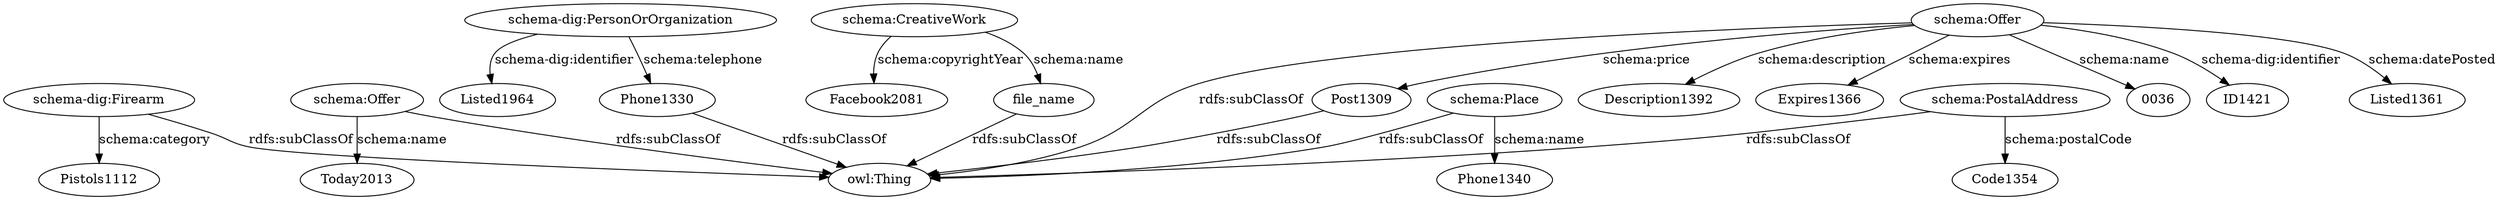 digraph {
  Pistols1112 [type=attribute_name,label=Pistols1112]
  "schema-dig:Firearm1" [type=class_uri,label="schema-dig:Firearm"]
  Listed1964 [type=attribute_name,label=Listed1964]
  "schema-dig:PersonOrOrganization1" [type=class_uri,label="schema-dig:PersonOrOrganization"]
  Phone1330 [type=attribute_name,label=Phone1330]
  Facebook2081 [type=attribute_name,label=Facebook2081]
  "schema:CreativeWork1" [type=class_uri,label="schema:CreativeWork"]
  file_name [type=attribute_name,label=file_name]
  ID1421 [type=attribute_name,label=ID1421]
  "schema:Offer1" [type=class_uri,label="schema:Offer"]
  Listed1361 [type=attribute_name,label=Listed1361]
  Description1392 [type=attribute_name,label=Description1392]
  Expires1366 [type=attribute_name,label=Expires1366]
  "0036" [type=attribute_name,label="0036"]
  Post1309 [type=attribute_name,label=Post1309]
  Today2013 [type=attribute_name,label=Today2013]
  "schema:Offer2" [type=class_uri,label="schema:Offer"]
  Phone1340 [type=attribute_name,label=Phone1340]
  "schema:Place1" [type=class_uri,label="schema:Place"]
  Code1354 [type=attribute_name,label=Code1354]
  "schema:PostalAddress1" [type=class_uri,label="schema:PostalAddress"]
  "owl:Thing" [type=special,label="owl:Thing"]
  "schema-dig:Firearm1" -> Pistols1112 [label="schema:category",type=st_property_uri]
  "schema-dig:PersonOrOrganization1" -> Listed1964 [label="schema-dig:identifier",type=st_property_uri]
  "schema-dig:PersonOrOrganization1" -> Phone1330 [label="schema:telephone",type=st_property_uri]
  "schema:CreativeWork1" -> Facebook2081 [label="schema:copyrightYear",type=st_property_uri]
  "schema:CreativeWork1" -> file_name [label="schema:name",type=st_property_uri]
  "schema:Offer1" -> ID1421 [label="schema-dig:identifier",type=st_property_uri]
  "schema:Offer1" -> Listed1361 [label="schema:datePosted",type=st_property_uri]
  "schema:Offer1" -> Description1392 [label="schema:description",type=st_property_uri]
  "schema:Offer1" -> Expires1366 [label="schema:expires",type=st_property_uri]
  "schema:Offer1" -> "0036" [label="schema:name",type=st_property_uri]
  "schema:Offer1" -> Post1309 [label="schema:price",type=st_property_uri]
  "schema:Offer2" -> Today2013 [label="schema:name",type=st_property_uri]
  "schema:Place1" -> Phone1340 [label="schema:name",type=st_property_uri]
  "schema:PostalAddress1" -> Code1354 [label="schema:postalCode",type=st_property_uri]
  "schema-dig:Firearm1" -> "owl:Thing" [label="rdfs:subClassOf",type=inherited,weight=0.3333333333333333]
  Phone1330 -> "owl:Thing" [label="rdfs:subClassOf",type=inherited,weight=0.3333333333333333]
  file_name -> "owl:Thing" [label="rdfs:subClassOf",type=inherited,weight=0.3333333333333333]
  Post1309 -> "owl:Thing" [label="rdfs:subClassOf",type=inherited,weight=0.3333333333333333]
  "schema:Offer1" -> "owl:Thing" [label="rdfs:subClassOf",type=inherited,weight=0.3333333333333333]
  "schema:Offer2" -> "owl:Thing" [label="rdfs:subClassOf",type=inherited,weight=0.3333333333333333]
  "schema:Place1" -> "owl:Thing" [label="rdfs:subClassOf",type=inherited,weight=0.3333333333333333]
  "schema:PostalAddress1" -> "owl:Thing" [label="rdfs:subClassOf",type=inherited,weight=0.3333333333333333]
}
